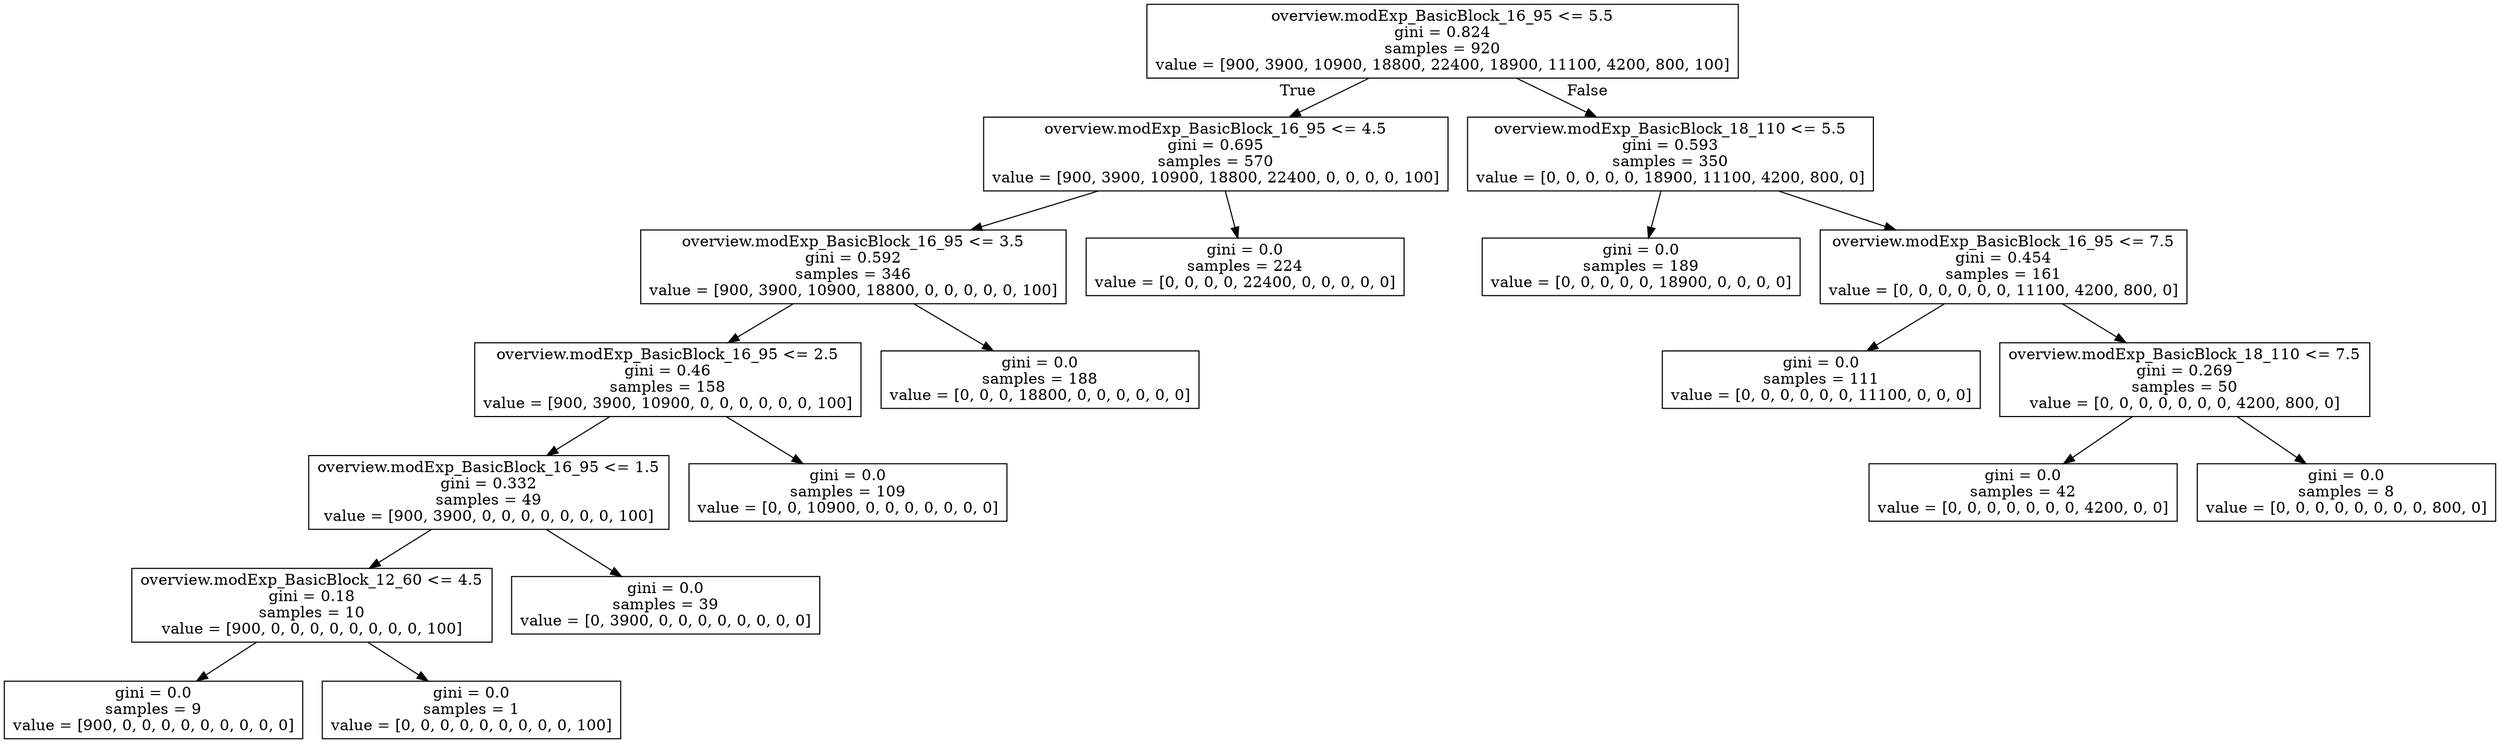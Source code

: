 digraph Tree {
node [shape=box] ;
0 [label="overview.modExp_BasicBlock_16_95 <= 5.5\ngini = 0.824\nsamples = 920\nvalue = [900, 3900, 10900, 18800, 22400, 18900, 11100, 4200, 800, 100]"] ;
1 [label="overview.modExp_BasicBlock_16_95 <= 4.5\ngini = 0.695\nsamples = 570\nvalue = [900, 3900, 10900, 18800, 22400, 0, 0, 0, 0, 100]"] ;
0 -> 1 [labeldistance=2.5, labelangle=45, headlabel="True"] ;
2 [label="overview.modExp_BasicBlock_16_95 <= 3.5\ngini = 0.592\nsamples = 346\nvalue = [900, 3900, 10900, 18800, 0, 0, 0, 0, 0, 100]"] ;
1 -> 2 ;
3 [label="overview.modExp_BasicBlock_16_95 <= 2.5\ngini = 0.46\nsamples = 158\nvalue = [900, 3900, 10900, 0, 0, 0, 0, 0, 0, 100]"] ;
2 -> 3 ;
4 [label="overview.modExp_BasicBlock_16_95 <= 1.5\ngini = 0.332\nsamples = 49\nvalue = [900, 3900, 0, 0, 0, 0, 0, 0, 0, 100]"] ;
3 -> 4 ;
5 [label="overview.modExp_BasicBlock_12_60 <= 4.5\ngini = 0.18\nsamples = 10\nvalue = [900, 0, 0, 0, 0, 0, 0, 0, 0, 100]"] ;
4 -> 5 ;
6 [label="gini = 0.0\nsamples = 9\nvalue = [900, 0, 0, 0, 0, 0, 0, 0, 0, 0]"] ;
5 -> 6 ;
7 [label="gini = 0.0\nsamples = 1\nvalue = [0, 0, 0, 0, 0, 0, 0, 0, 0, 100]"] ;
5 -> 7 ;
8 [label="gini = 0.0\nsamples = 39\nvalue = [0, 3900, 0, 0, 0, 0, 0, 0, 0, 0]"] ;
4 -> 8 ;
9 [label="gini = 0.0\nsamples = 109\nvalue = [0, 0, 10900, 0, 0, 0, 0, 0, 0, 0]"] ;
3 -> 9 ;
10 [label="gini = 0.0\nsamples = 188\nvalue = [0, 0, 0, 18800, 0, 0, 0, 0, 0, 0]"] ;
2 -> 10 ;
11 [label="gini = 0.0\nsamples = 224\nvalue = [0, 0, 0, 0, 22400, 0, 0, 0, 0, 0]"] ;
1 -> 11 ;
12 [label="overview.modExp_BasicBlock_18_110 <= 5.5\ngini = 0.593\nsamples = 350\nvalue = [0, 0, 0, 0, 0, 18900, 11100, 4200, 800, 0]"] ;
0 -> 12 [labeldistance=2.5, labelangle=-45, headlabel="False"] ;
13 [label="gini = 0.0\nsamples = 189\nvalue = [0, 0, 0, 0, 0, 18900, 0, 0, 0, 0]"] ;
12 -> 13 ;
14 [label="overview.modExp_BasicBlock_16_95 <= 7.5\ngini = 0.454\nsamples = 161\nvalue = [0, 0, 0, 0, 0, 0, 11100, 4200, 800, 0]"] ;
12 -> 14 ;
15 [label="gini = 0.0\nsamples = 111\nvalue = [0, 0, 0, 0, 0, 0, 11100, 0, 0, 0]"] ;
14 -> 15 ;
16 [label="overview.modExp_BasicBlock_18_110 <= 7.5\ngini = 0.269\nsamples = 50\nvalue = [0, 0, 0, 0, 0, 0, 0, 4200, 800, 0]"] ;
14 -> 16 ;
17 [label="gini = 0.0\nsamples = 42\nvalue = [0, 0, 0, 0, 0, 0, 0, 4200, 0, 0]"] ;
16 -> 17 ;
18 [label="gini = 0.0\nsamples = 8\nvalue = [0, 0, 0, 0, 0, 0, 0, 0, 800, 0]"] ;
16 -> 18 ;
}